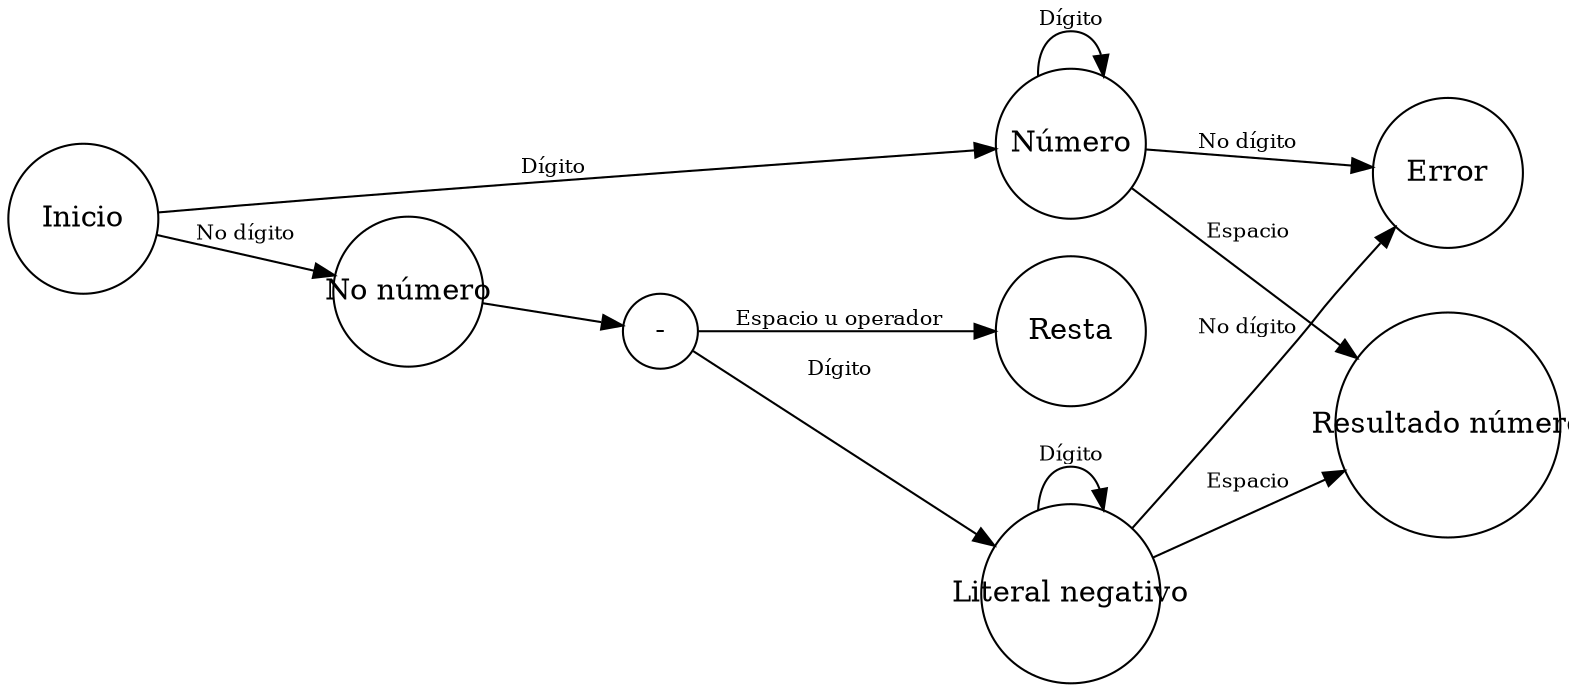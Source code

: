 digraph G {

node [shape=circle];
rankdir=LR;

I [label="Inicio",fixedsize="true",width=1, height=0.8];
Num [label="Número",fixedsize="true", width=1, height=0.8];
Nonum[label="No número",fixedsize="true", width=1, height=0.8];
Err [label="Error",fixedsize="true",width=1, height=0.8];
//mas [label="+",fixedsize="true"];
//por [label="*",fixedsize="true"];
//div [label="/",fixedsize="true"];
res [label="-",fixedsize="true"];
Lit [label="Literal negativo",fixedsize="true", width=1.2, height=0.8];
Resta [label="Resta",fixedsize="true",width=1, height=0.8];
ResultNum [label="Resultado número",fixedsize="true",width=1.5, height=0.8];
//ResultOp [label="Resultado op",fixedsize="true",width=1.3, height=0.8];

I -> Num [label="Dígito", fontsize="10"];
Num -> Err [label = "No dígito", labeldistance="1" , fontsize="10"];
Num -> Num [label = "Dígito", labeldistance="1" ,fontsize="10"];
I -> Nonum [label = "No dígito" ,fontsize="10"];
//Nonum -> mas []
//Nonum -> por []
//Nonum -> div []
Nonum -> res []
res -> Lit [label = "Dígito" ,fontsize="10"]
res -> Resta [label = "Espacio u operador" ,fontsize="10"]
//mas -> Err [label = "Dígito",fontsize="10"]
//por -> Err [label = "Dígito",fontsize="10"]
//div -> Err [label = "Dígito",fontsize="10"]
Lit -> Err [label = "No dígito",fontsize="10"]
Lit -> Lit [label = "Dígito", labeldistance="1" ,fontsize="10"];
Num -> ResultNum [label = "Espacio",fontsize="10"]

//mas -> ResultOp [label = "Espacio u operador",fontsize="10"]
//por -> ResultOp [label = "Espacio u operador",fontsize="10"]
//div -> ResultOp [label = "Espacio u operador",fontsize="10"]
Lit -> ResultNum [label = "Espacio",fontsize="10"]



}
